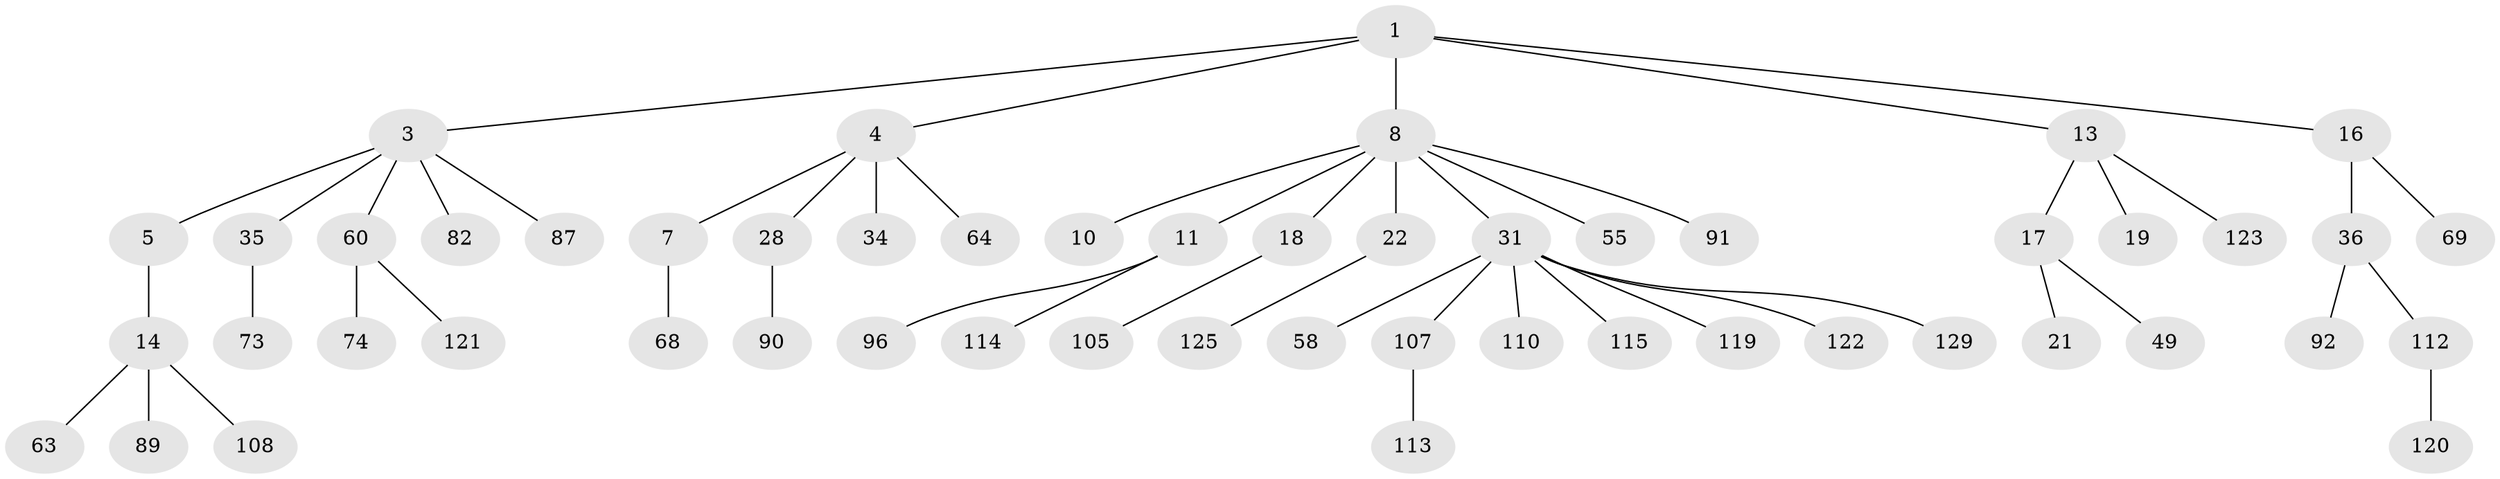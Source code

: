 // original degree distribution, {6: 0.03731343283582089, 3: 0.13432835820895522, 5: 0.014925373134328358, 4: 0.05970149253731343, 2: 0.2462686567164179, 1: 0.5, 7: 0.007462686567164179}
// Generated by graph-tools (version 1.1) at 2025/19/03/04/25 18:19:24]
// undirected, 53 vertices, 52 edges
graph export_dot {
graph [start="1"]
  node [color=gray90,style=filled];
  1 [super="+2+32+100"];
  3 [super="+6+29+84"];
  4 [super="+62+20"];
  5;
  7;
  8 [super="+9+12+15"];
  10;
  11 [super="+81+23+54"];
  13 [super="+116+109+88"];
  14 [super="+66+57+51"];
  16 [super="+24+80+83"];
  17 [super="+59+42+39+46+27"];
  18 [super="+132"];
  19;
  21 [super="+25"];
  22 [super="+53+26+30"];
  28;
  31 [super="+45+99+117+41+47"];
  34 [super="+77"];
  35 [super="+48"];
  36 [super="+86+44+37"];
  49;
  55;
  58;
  60 [super="+67"];
  63 [super="+76"];
  64;
  68 [super="+71"];
  69 [super="+95"];
  73;
  74;
  82;
  87 [super="+118"];
  89 [super="+128"];
  90;
  91;
  92;
  96 [super="+133"];
  105;
  107;
  108;
  110;
  112;
  113;
  114;
  115;
  119;
  120;
  121;
  122;
  123;
  125;
  129;
  1 -- 4;
  1 -- 8;
  1 -- 13;
  1 -- 16;
  1 -- 3;
  3 -- 5;
  3 -- 82;
  3 -- 35;
  3 -- 87;
  3 -- 60;
  4 -- 7;
  4 -- 64;
  4 -- 34;
  4 -- 28;
  5 -- 14;
  7 -- 68;
  8 -- 91;
  8 -- 22;
  8 -- 55;
  8 -- 10;
  8 -- 11;
  8 -- 18;
  8 -- 31;
  11 -- 96;
  11 -- 114;
  13 -- 17;
  13 -- 19;
  13 -- 123;
  14 -- 89;
  14 -- 108;
  14 -- 63;
  16 -- 36;
  16 -- 69;
  17 -- 21;
  17 -- 49;
  18 -- 105;
  22 -- 125;
  28 -- 90;
  31 -- 58;
  31 -- 122;
  31 -- 129;
  31 -- 115;
  31 -- 107;
  31 -- 119;
  31 -- 110;
  35 -- 73;
  36 -- 112;
  36 -- 92;
  60 -- 121;
  60 -- 74;
  107 -- 113;
  112 -- 120;
}
